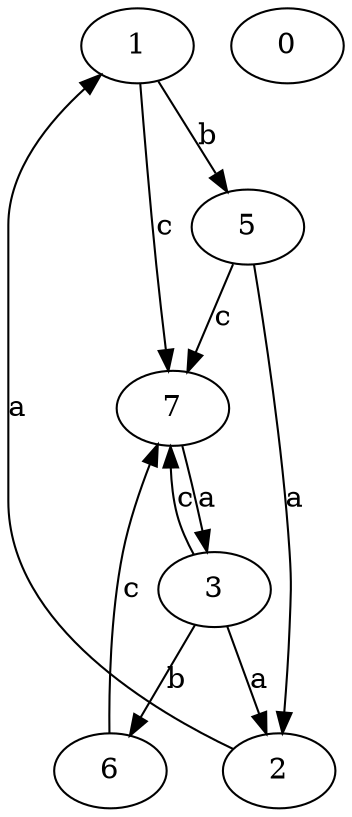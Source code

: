 strict digraph  {
1;
2;
3;
5;
6;
0;
7;
1 -> 5  [label=b];
1 -> 7  [label=c];
2 -> 1  [label=a];
3 -> 2  [label=a];
3 -> 6  [label=b];
3 -> 7  [label=c];
5 -> 2  [label=a];
5 -> 7  [label=c];
6 -> 7  [label=c];
7 -> 3  [label=a];
}

